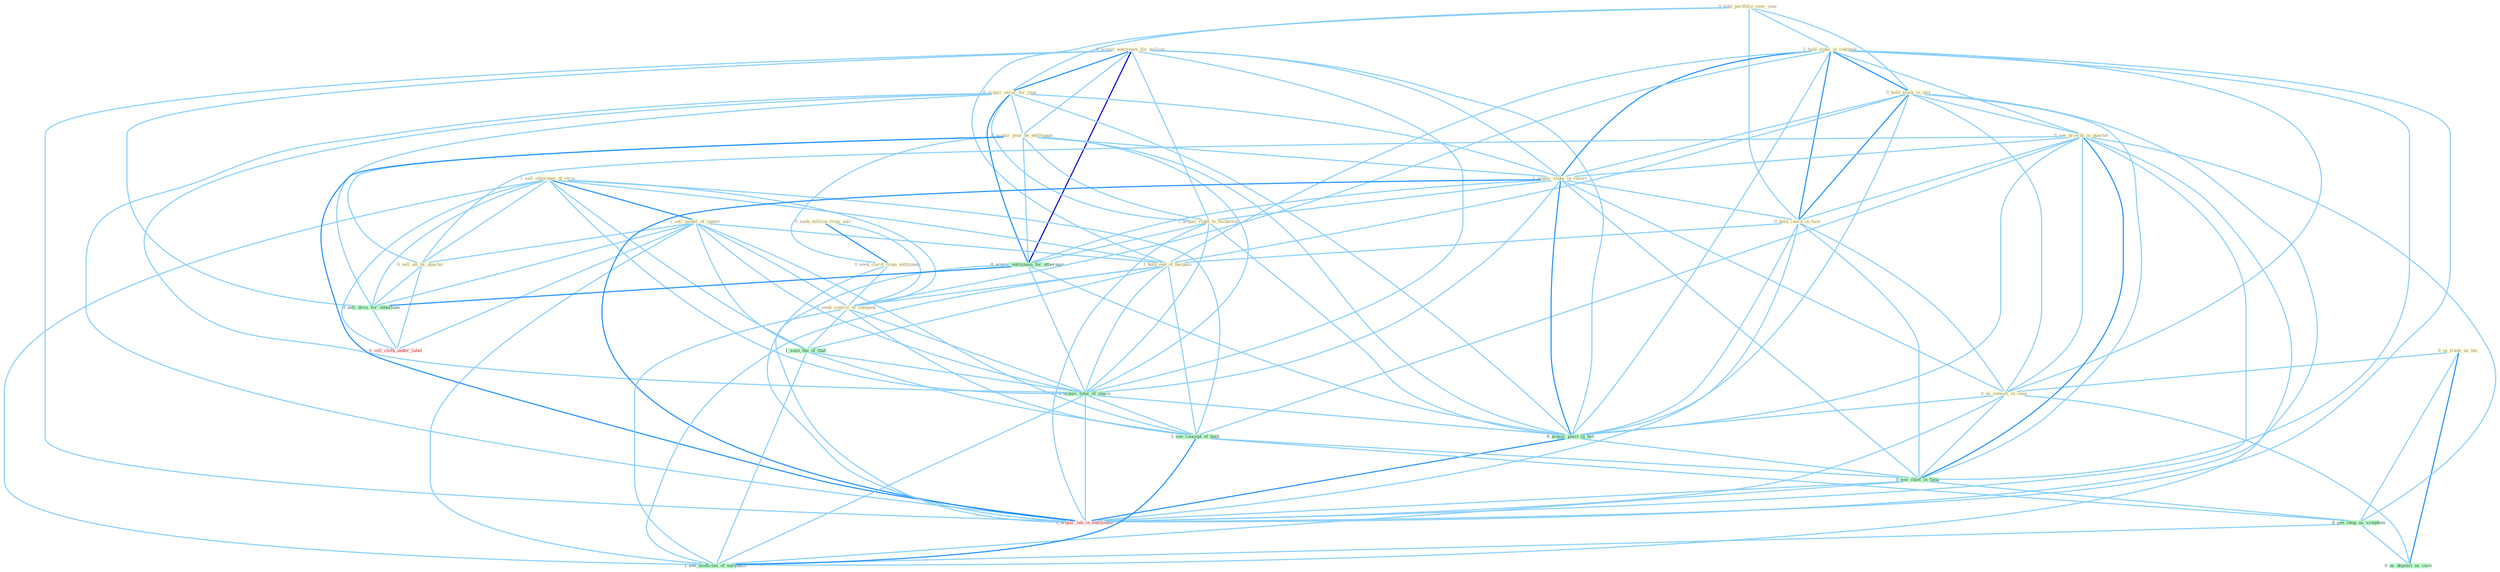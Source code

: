 Graph G{ 
    node
    [shape=polygon,style=filled,width=.5,height=.06,color="#BDFCC9",fixedsize=true,fontsize=4,
    fontcolor="#2f4f4f"];
    {node
    [color="#ffffe0", fontcolor="#8b7d6b"] "0_us_trade_as_boi " "0_hold_portfolio_over_year " "0_acquir_entitynam_for_million " "0_acquir_secur_for_year " "1_hold_stake_in_compani " "1_sell_othernum_of_strip " "1_sell_model_of_center " "0_hold_stock_in_mix " "0_see_growth_in_quarter " "0_seek_million_from_unit " "0_acquir_year_by_entitynam " "1_acquir_stake_in_resort " "0_hold_coalit_in_face " "0_sell_all_by_quarter " "0_us_consult_in_case " "0_seek_clarif_from_entitynam " "1_hold_end_of_bargain " "1_seek_control_of_compani " "1_acquir_right_to_technolog "}
{node [color="#fff0f5", fontcolor="#b22222"] "0_sell_cloth_under_label " "1_acquir_lab_in_entitynam "}
edge [color="#B0E2FF"];

	"0_us_trade_as_boi " -- "0_us_consult_in_case " [w="1", color="#87cefa" ];
	"0_us_trade_as_boi " -- "0_see_shop_as_symptom " [w="1", color="#87cefa" ];
	"0_us_trade_as_boi " -- "0_us_deposit_as_cach " [w="2", color="#1e90ff" , len=0.8];
	"0_hold_portfolio_over_year " -- "0_acquir_secur_for_year " [w="1", color="#87cefa" ];
	"0_hold_portfolio_over_year " -- "1_hold_stake_in_compani " [w="1", color="#87cefa" ];
	"0_hold_portfolio_over_year " -- "0_hold_stock_in_mix " [w="1", color="#87cefa" ];
	"0_hold_portfolio_over_year " -- "0_hold_coalit_in_face " [w="1", color="#87cefa" ];
	"0_hold_portfolio_over_year " -- "1_hold_end_of_bargain " [w="1", color="#87cefa" ];
	"0_acquir_entitynam_for_million " -- "0_acquir_secur_for_year " [w="2", color="#1e90ff" , len=0.8];
	"0_acquir_entitynam_for_million " -- "0_acquir_year_by_entitynam " [w="1", color="#87cefa" ];
	"0_acquir_entitynam_for_million " -- "1_acquir_stake_in_resort " [w="1", color="#87cefa" ];
	"0_acquir_entitynam_for_million " -- "1_acquir_right_to_technolog " [w="1", color="#87cefa" ];
	"0_acquir_entitynam_for_million " -- "0_acquir_entitynam_for_othernum " [w="3", color="#0000cd" , len=0.6];
	"0_acquir_entitynam_for_million " -- "0_sell_divis_for_othernum " [w="1", color="#87cefa" ];
	"0_acquir_entitynam_for_million " -- "1_acquir_total_of_share " [w="1", color="#87cefa" ];
	"0_acquir_entitynam_for_million " -- "0_acquir_posit_in_bid " [w="1", color="#87cefa" ];
	"0_acquir_entitynam_for_million " -- "1_acquir_lab_in_entitynam " [w="1", color="#87cefa" ];
	"0_acquir_secur_for_year " -- "0_acquir_year_by_entitynam " [w="1", color="#87cefa" ];
	"0_acquir_secur_for_year " -- "1_acquir_stake_in_resort " [w="1", color="#87cefa" ];
	"0_acquir_secur_for_year " -- "1_acquir_right_to_technolog " [w="1", color="#87cefa" ];
	"0_acquir_secur_for_year " -- "0_acquir_entitynam_for_othernum " [w="2", color="#1e90ff" , len=0.8];
	"0_acquir_secur_for_year " -- "0_sell_divis_for_othernum " [w="1", color="#87cefa" ];
	"0_acquir_secur_for_year " -- "1_acquir_total_of_share " [w="1", color="#87cefa" ];
	"0_acquir_secur_for_year " -- "0_acquir_posit_in_bid " [w="1", color="#87cefa" ];
	"0_acquir_secur_for_year " -- "1_acquir_lab_in_entitynam " [w="1", color="#87cefa" ];
	"1_hold_stake_in_compani " -- "0_hold_stock_in_mix " [w="2", color="#1e90ff" , len=0.8];
	"1_hold_stake_in_compani " -- "0_see_growth_in_quarter " [w="1", color="#87cefa" ];
	"1_hold_stake_in_compani " -- "1_acquir_stake_in_resort " [w="2", color="#1e90ff" , len=0.8];
	"1_hold_stake_in_compani " -- "0_hold_coalit_in_face " [w="2", color="#1e90ff" , len=0.8];
	"1_hold_stake_in_compani " -- "0_us_consult_in_case " [w="1", color="#87cefa" ];
	"1_hold_stake_in_compani " -- "1_hold_end_of_bargain " [w="1", color="#87cefa" ];
	"1_hold_stake_in_compani " -- "1_seek_control_of_compani " [w="1", color="#87cefa" ];
	"1_hold_stake_in_compani " -- "0_acquir_posit_in_bid " [w="1", color="#87cefa" ];
	"1_hold_stake_in_compani " -- "0_see_chief_in_futur " [w="1", color="#87cefa" ];
	"1_hold_stake_in_compani " -- "1_acquir_lab_in_entitynam " [w="1", color="#87cefa" ];
	"1_sell_othernum_of_strip " -- "1_sell_model_of_center " [w="2", color="#1e90ff" , len=0.8];
	"1_sell_othernum_of_strip " -- "0_sell_all_by_quarter " [w="1", color="#87cefa" ];
	"1_sell_othernum_of_strip " -- "1_hold_end_of_bargain " [w="1", color="#87cefa" ];
	"1_sell_othernum_of_strip " -- "1_seek_control_of_compani " [w="1", color="#87cefa" ];
	"1_sell_othernum_of_strip " -- "1_seen_the_of_that " [w="1", color="#87cefa" ];
	"1_sell_othernum_of_strip " -- "0_sell_divis_for_othernum " [w="1", color="#87cefa" ];
	"1_sell_othernum_of_strip " -- "1_acquir_total_of_share " [w="1", color="#87cefa" ];
	"1_sell_othernum_of_strip " -- "0_sell_cloth_under_label " [w="1", color="#87cefa" ];
	"1_sell_othernum_of_strip " -- "1_see_concept_of_both " [w="1", color="#87cefa" ];
	"1_sell_othernum_of_strip " -- "1_see_modicum_of_normalci " [w="1", color="#87cefa" ];
	"1_sell_model_of_center " -- "0_sell_all_by_quarter " [w="1", color="#87cefa" ];
	"1_sell_model_of_center " -- "1_hold_end_of_bargain " [w="1", color="#87cefa" ];
	"1_sell_model_of_center " -- "1_seek_control_of_compani " [w="1", color="#87cefa" ];
	"1_sell_model_of_center " -- "1_seen_the_of_that " [w="1", color="#87cefa" ];
	"1_sell_model_of_center " -- "0_sell_divis_for_othernum " [w="1", color="#87cefa" ];
	"1_sell_model_of_center " -- "1_acquir_total_of_share " [w="1", color="#87cefa" ];
	"1_sell_model_of_center " -- "0_sell_cloth_under_label " [w="1", color="#87cefa" ];
	"1_sell_model_of_center " -- "1_see_concept_of_both " [w="1", color="#87cefa" ];
	"1_sell_model_of_center " -- "1_see_modicum_of_normalci " [w="1", color="#87cefa" ];
	"0_hold_stock_in_mix " -- "0_see_growth_in_quarter " [w="1", color="#87cefa" ];
	"0_hold_stock_in_mix " -- "1_acquir_stake_in_resort " [w="1", color="#87cefa" ];
	"0_hold_stock_in_mix " -- "0_hold_coalit_in_face " [w="2", color="#1e90ff" , len=0.8];
	"0_hold_stock_in_mix " -- "0_us_consult_in_case " [w="1", color="#87cefa" ];
	"0_hold_stock_in_mix " -- "1_hold_end_of_bargain " [w="1", color="#87cefa" ];
	"0_hold_stock_in_mix " -- "0_acquir_posit_in_bid " [w="1", color="#87cefa" ];
	"0_hold_stock_in_mix " -- "0_see_chief_in_futur " [w="1", color="#87cefa" ];
	"0_hold_stock_in_mix " -- "1_acquir_lab_in_entitynam " [w="1", color="#87cefa" ];
	"0_see_growth_in_quarter " -- "1_acquir_stake_in_resort " [w="1", color="#87cefa" ];
	"0_see_growth_in_quarter " -- "0_hold_coalit_in_face " [w="1", color="#87cefa" ];
	"0_see_growth_in_quarter " -- "0_sell_all_by_quarter " [w="1", color="#87cefa" ];
	"0_see_growth_in_quarter " -- "0_us_consult_in_case " [w="1", color="#87cefa" ];
	"0_see_growth_in_quarter " -- "0_acquir_posit_in_bid " [w="1", color="#87cefa" ];
	"0_see_growth_in_quarter " -- "1_see_concept_of_both " [w="1", color="#87cefa" ];
	"0_see_growth_in_quarter " -- "0_see_chief_in_futur " [w="2", color="#1e90ff" , len=0.8];
	"0_see_growth_in_quarter " -- "0_see_shop_as_symptom " [w="1", color="#87cefa" ];
	"0_see_growth_in_quarter " -- "1_acquir_lab_in_entitynam " [w="1", color="#87cefa" ];
	"0_see_growth_in_quarter " -- "1_see_modicum_of_normalci " [w="1", color="#87cefa" ];
	"0_seek_million_from_unit " -- "0_seek_clarif_from_entitynam " [w="2", color="#1e90ff" , len=0.8];
	"0_seek_million_from_unit " -- "1_seek_control_of_compani " [w="1", color="#87cefa" ];
	"0_acquir_year_by_entitynam " -- "1_acquir_stake_in_resort " [w="1", color="#87cefa" ];
	"0_acquir_year_by_entitynam " -- "0_sell_all_by_quarter " [w="1", color="#87cefa" ];
	"0_acquir_year_by_entitynam " -- "0_seek_clarif_from_entitynam " [w="1", color="#87cefa" ];
	"0_acquir_year_by_entitynam " -- "1_acquir_right_to_technolog " [w="1", color="#87cefa" ];
	"0_acquir_year_by_entitynam " -- "0_acquir_entitynam_for_othernum " [w="1", color="#87cefa" ];
	"0_acquir_year_by_entitynam " -- "1_acquir_total_of_share " [w="1", color="#87cefa" ];
	"0_acquir_year_by_entitynam " -- "0_acquir_posit_in_bid " [w="1", color="#87cefa" ];
	"0_acquir_year_by_entitynam " -- "1_acquir_lab_in_entitynam " [w="2", color="#1e90ff" , len=0.8];
	"1_acquir_stake_in_resort " -- "0_hold_coalit_in_face " [w="1", color="#87cefa" ];
	"1_acquir_stake_in_resort " -- "0_us_consult_in_case " [w="1", color="#87cefa" ];
	"1_acquir_stake_in_resort " -- "1_acquir_right_to_technolog " [w="1", color="#87cefa" ];
	"1_acquir_stake_in_resort " -- "0_acquir_entitynam_for_othernum " [w="1", color="#87cefa" ];
	"1_acquir_stake_in_resort " -- "1_acquir_total_of_share " [w="1", color="#87cefa" ];
	"1_acquir_stake_in_resort " -- "0_acquir_posit_in_bid " [w="2", color="#1e90ff" , len=0.8];
	"1_acquir_stake_in_resort " -- "0_see_chief_in_futur " [w="1", color="#87cefa" ];
	"1_acquir_stake_in_resort " -- "1_acquir_lab_in_entitynam " [w="2", color="#1e90ff" , len=0.8];
	"0_hold_coalit_in_face " -- "0_us_consult_in_case " [w="1", color="#87cefa" ];
	"0_hold_coalit_in_face " -- "1_hold_end_of_bargain " [w="1", color="#87cefa" ];
	"0_hold_coalit_in_face " -- "0_acquir_posit_in_bid " [w="1", color="#87cefa" ];
	"0_hold_coalit_in_face " -- "0_see_chief_in_futur " [w="1", color="#87cefa" ];
	"0_hold_coalit_in_face " -- "1_acquir_lab_in_entitynam " [w="1", color="#87cefa" ];
	"0_sell_all_by_quarter " -- "0_sell_divis_for_othernum " [w="1", color="#87cefa" ];
	"0_sell_all_by_quarter " -- "0_sell_cloth_under_label " [w="1", color="#87cefa" ];
	"0_us_consult_in_case " -- "0_acquir_posit_in_bid " [w="1", color="#87cefa" ];
	"0_us_consult_in_case " -- "0_see_chief_in_futur " [w="1", color="#87cefa" ];
	"0_us_consult_in_case " -- "1_acquir_lab_in_entitynam " [w="1", color="#87cefa" ];
	"0_us_consult_in_case " -- "0_us_deposit_as_cach " [w="1", color="#87cefa" ];
	"0_seek_clarif_from_entitynam " -- "1_seek_control_of_compani " [w="1", color="#87cefa" ];
	"0_seek_clarif_from_entitynam " -- "1_acquir_lab_in_entitynam " [w="1", color="#87cefa" ];
	"1_hold_end_of_bargain " -- "1_seek_control_of_compani " [w="1", color="#87cefa" ];
	"1_hold_end_of_bargain " -- "1_seen_the_of_that " [w="1", color="#87cefa" ];
	"1_hold_end_of_bargain " -- "1_acquir_total_of_share " [w="1", color="#87cefa" ];
	"1_hold_end_of_bargain " -- "1_see_concept_of_both " [w="1", color="#87cefa" ];
	"1_hold_end_of_bargain " -- "1_see_modicum_of_normalci " [w="1", color="#87cefa" ];
	"1_seek_control_of_compani " -- "1_seen_the_of_that " [w="1", color="#87cefa" ];
	"1_seek_control_of_compani " -- "1_acquir_total_of_share " [w="1", color="#87cefa" ];
	"1_seek_control_of_compani " -- "1_see_concept_of_both " [w="1", color="#87cefa" ];
	"1_seek_control_of_compani " -- "1_see_modicum_of_normalci " [w="1", color="#87cefa" ];
	"1_acquir_right_to_technolog " -- "0_acquir_entitynam_for_othernum " [w="1", color="#87cefa" ];
	"1_acquir_right_to_technolog " -- "1_acquir_total_of_share " [w="1", color="#87cefa" ];
	"1_acquir_right_to_technolog " -- "0_acquir_posit_in_bid " [w="1", color="#87cefa" ];
	"1_acquir_right_to_technolog " -- "1_acquir_lab_in_entitynam " [w="1", color="#87cefa" ];
	"0_acquir_entitynam_for_othernum " -- "0_sell_divis_for_othernum " [w="2", color="#1e90ff" , len=0.8];
	"0_acquir_entitynam_for_othernum " -- "1_acquir_total_of_share " [w="1", color="#87cefa" ];
	"0_acquir_entitynam_for_othernum " -- "0_acquir_posit_in_bid " [w="1", color="#87cefa" ];
	"0_acquir_entitynam_for_othernum " -- "1_acquir_lab_in_entitynam " [w="1", color="#87cefa" ];
	"1_seen_the_of_that " -- "1_acquir_total_of_share " [w="1", color="#87cefa" ];
	"1_seen_the_of_that " -- "1_see_concept_of_both " [w="1", color="#87cefa" ];
	"1_seen_the_of_that " -- "1_see_modicum_of_normalci " [w="1", color="#87cefa" ];
	"0_sell_divis_for_othernum " -- "0_sell_cloth_under_label " [w="1", color="#87cefa" ];
	"1_acquir_total_of_share " -- "0_acquir_posit_in_bid " [w="1", color="#87cefa" ];
	"1_acquir_total_of_share " -- "1_see_concept_of_both " [w="1", color="#87cefa" ];
	"1_acquir_total_of_share " -- "1_acquir_lab_in_entitynam " [w="1", color="#87cefa" ];
	"1_acquir_total_of_share " -- "1_see_modicum_of_normalci " [w="1", color="#87cefa" ];
	"0_acquir_posit_in_bid " -- "0_see_chief_in_futur " [w="1", color="#87cefa" ];
	"0_acquir_posit_in_bid " -- "1_acquir_lab_in_entitynam " [w="2", color="#1e90ff" , len=0.8];
	"1_see_concept_of_both " -- "0_see_chief_in_futur " [w="1", color="#87cefa" ];
	"1_see_concept_of_both " -- "0_see_shop_as_symptom " [w="1", color="#87cefa" ];
	"1_see_concept_of_both " -- "1_see_modicum_of_normalci " [w="2", color="#1e90ff" , len=0.8];
	"0_see_chief_in_futur " -- "0_see_shop_as_symptom " [w="1", color="#87cefa" ];
	"0_see_chief_in_futur " -- "1_acquir_lab_in_entitynam " [w="1", color="#87cefa" ];
	"0_see_chief_in_futur " -- "1_see_modicum_of_normalci " [w="1", color="#87cefa" ];
	"0_see_shop_as_symptom " -- "0_us_deposit_as_cach " [w="1", color="#87cefa" ];
	"0_see_shop_as_symptom " -- "1_see_modicum_of_normalci " [w="1", color="#87cefa" ];
}